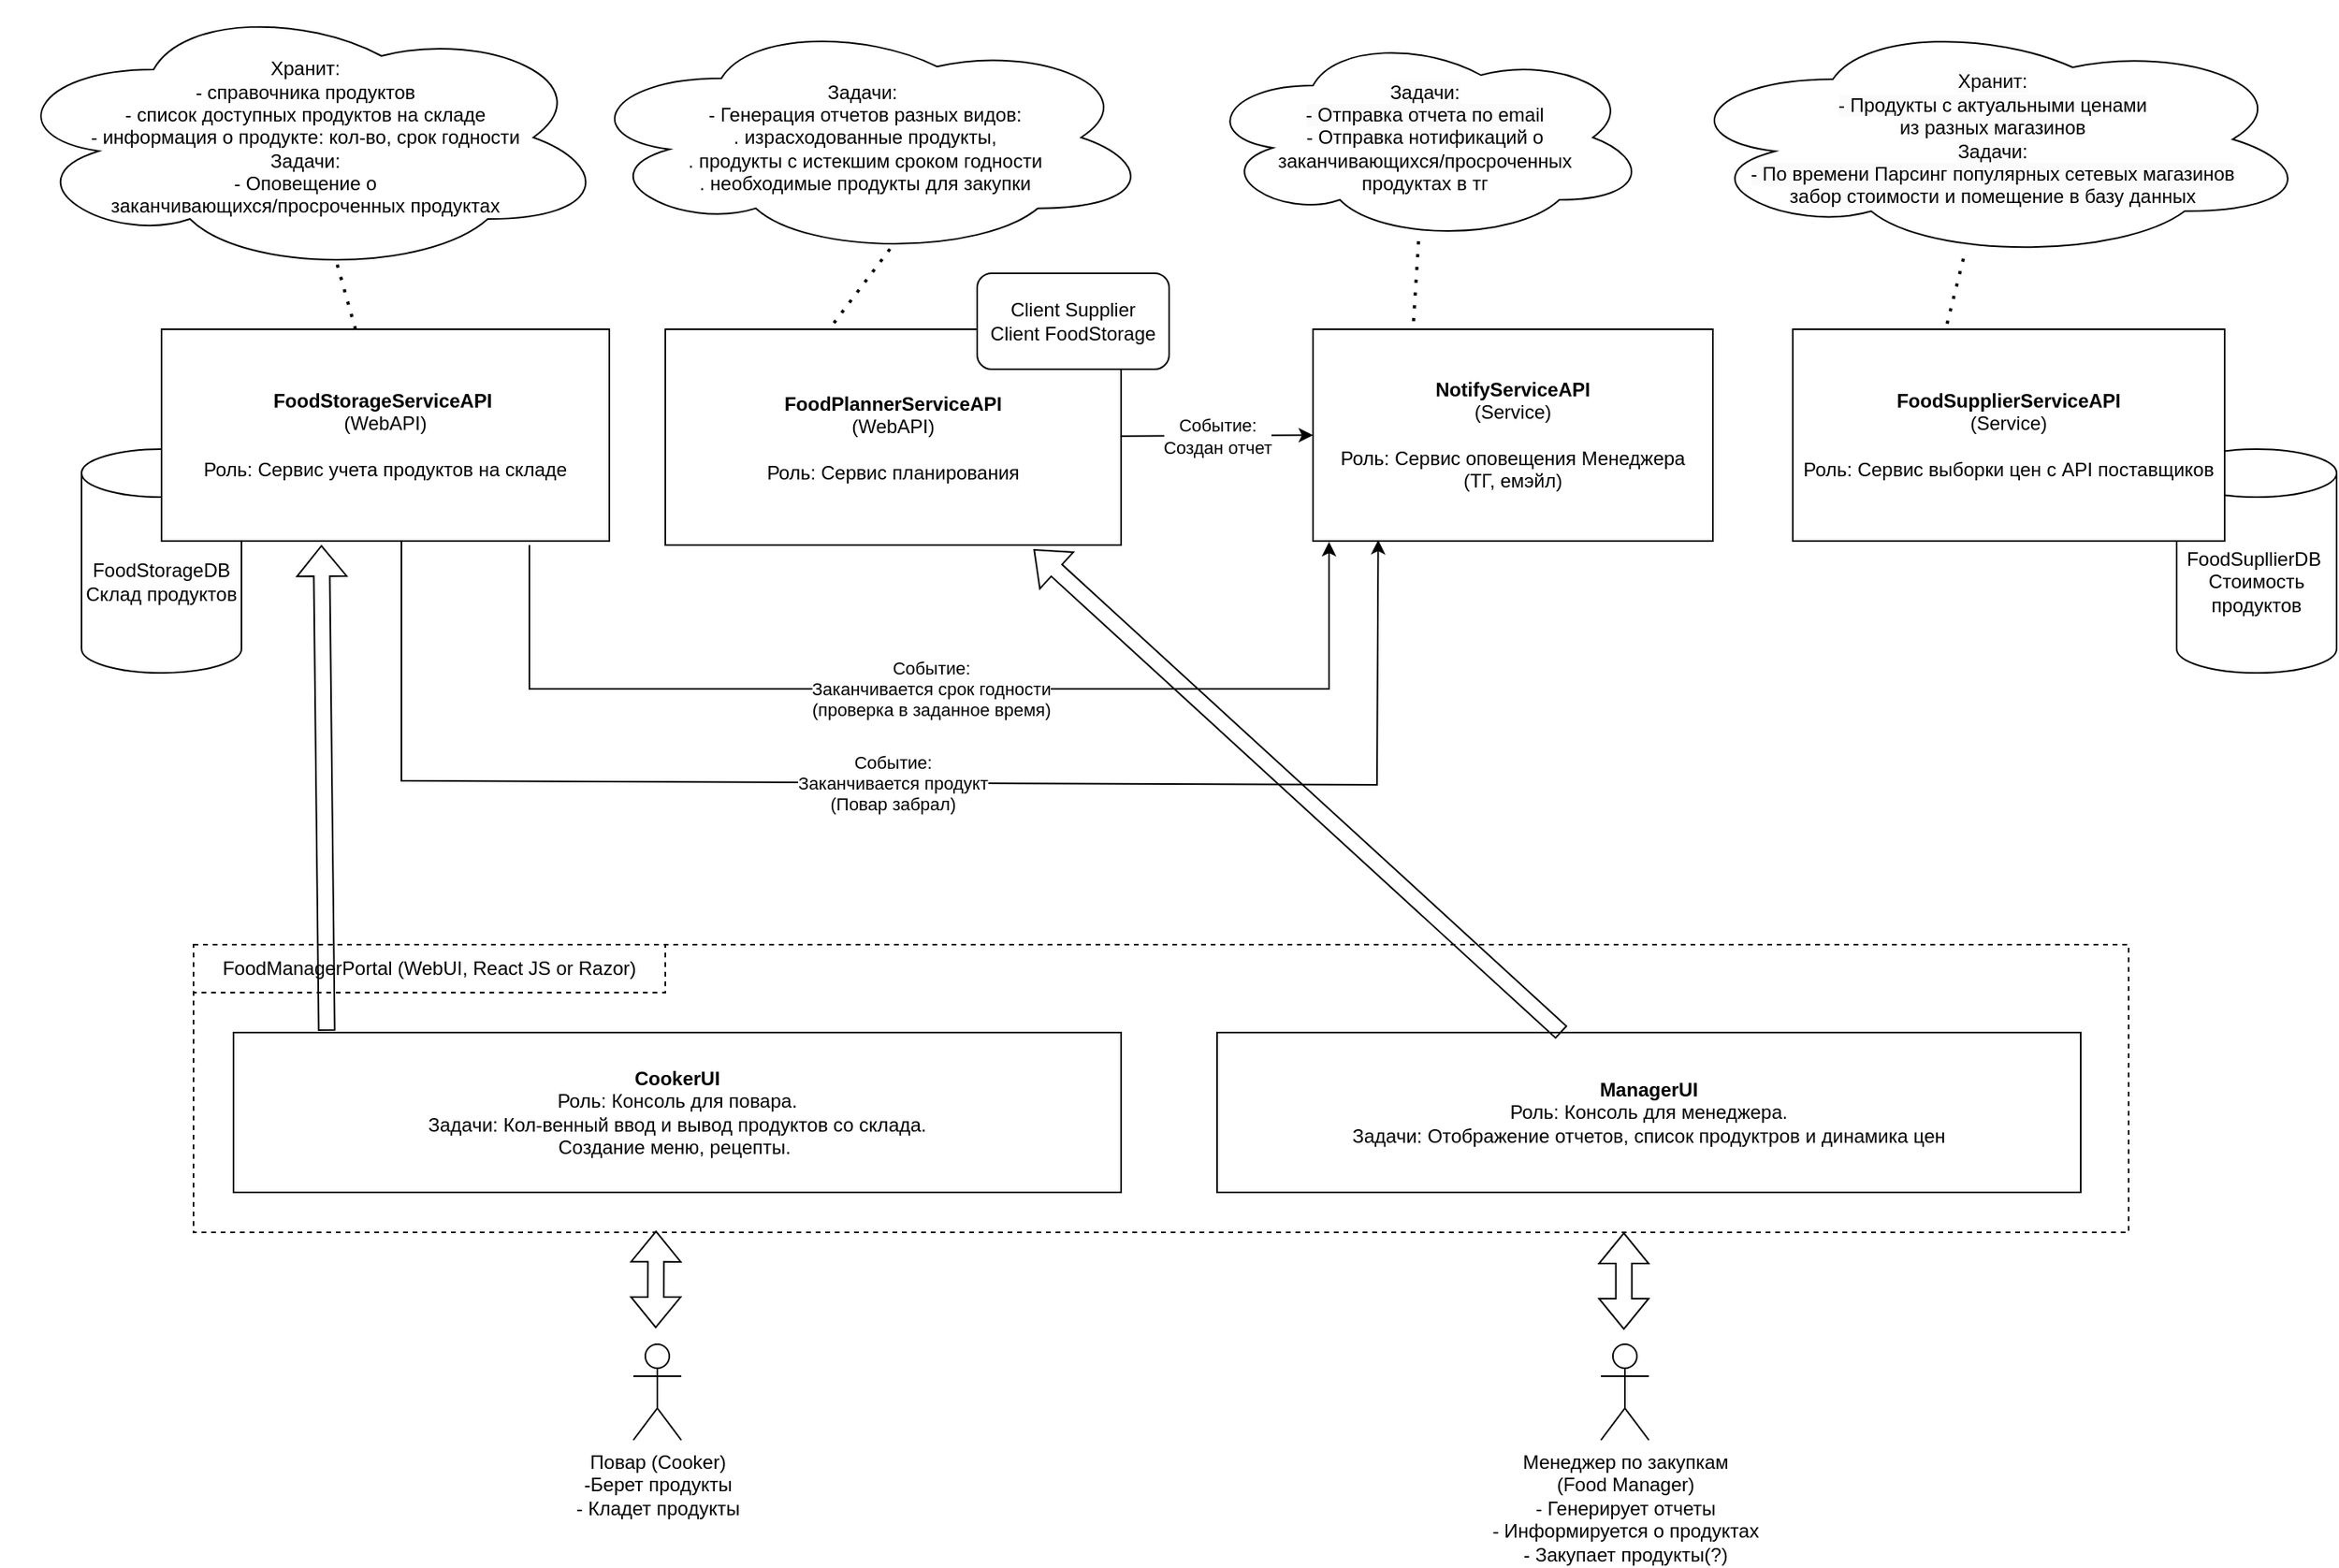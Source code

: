 <mxfile version="23.0.2" type="device">
  <diagram name="Page-1" id="T6cko9FeHpLKsRzLdbao">
    <mxGraphModel dx="1687" dy="1059" grid="1" gridSize="10" guides="1" tooltips="1" connect="1" arrows="1" fold="1" page="1" pageScale="1" pageWidth="850" pageHeight="1100" math="0" shadow="0">
      <root>
        <mxCell id="0" />
        <mxCell id="1" parent="0" />
        <mxCell id="1WLvX2fDrFhUAKe2hhPe-2" value="FoodSupllierDB&amp;nbsp;&lt;br&gt;Стоимость продуктов" style="shape=cylinder3;whiteSpace=wrap;html=1;boundedLbl=1;backgroundOutline=1;size=15;direction=east;shadow=0;" parent="1" vertex="1">
          <mxGeometry x="1390" y="290" width="100" height="140" as="geometry" />
        </mxCell>
        <mxCell id="_-U-S_5GEpXPM-ycMZ6S-1" value="FoodStorageDB&lt;br&gt;Склад продуктов" style="shape=cylinder3;whiteSpace=wrap;html=1;boundedLbl=1;backgroundOutline=1;size=15;" parent="1" vertex="1">
          <mxGeometry x="80" y="290" width="100" height="140" as="geometry" />
        </mxCell>
        <mxCell id="_-U-S_5GEpXPM-ycMZ6S-2" value="&lt;b&gt;FoodStorageServiceAPI&amp;nbsp;&lt;br&gt;&lt;/b&gt;(WebAPI)&lt;br&gt;&lt;br&gt;Роль: Сервис учета продуктов на складе" style="rounded=0;whiteSpace=wrap;html=1;" parent="1" vertex="1">
          <mxGeometry x="130" y="215" width="280" height="132.5" as="geometry" />
        </mxCell>
        <mxCell id="_-U-S_5GEpXPM-ycMZ6S-4" value="Повар (Cooker)&lt;br&gt;-Берет продукты&lt;br&gt;- Кладет продукты" style="shape=umlActor;verticalLabelPosition=bottom;verticalAlign=top;html=1;outlineConnect=0;" parent="1" vertex="1">
          <mxGeometry x="425" y="850" width="30" height="60" as="geometry" />
        </mxCell>
        <mxCell id="_-U-S_5GEpXPM-ycMZ6S-5" value="Менеджер по закупкам&lt;br&gt;(Food Manager)&lt;br&gt;- Генерирует отчеты&lt;br&gt;- Информируется о продуктах&lt;br&gt;- Закупает продукты(?)" style="shape=umlActor;verticalLabelPosition=bottom;verticalAlign=top;html=1;outlineConnect=0;" parent="1" vertex="1">
          <mxGeometry x="1030" y="850" width="30" height="60" as="geometry" />
        </mxCell>
        <mxCell id="_-U-S_5GEpXPM-ycMZ6S-10" value="&lt;b&gt;NotifyServiceAPI&lt;br&gt;&lt;/b&gt;(Service)&lt;br&gt;&lt;br&gt;Роль: Сервис оповещения Менеджера&lt;br&gt;(ТГ, емэйл)" style="rounded=0;whiteSpace=wrap;html=1;" parent="1" vertex="1">
          <mxGeometry x="850" y="215" width="250" height="132.5" as="geometry" />
        </mxCell>
        <mxCell id="_-U-S_5GEpXPM-ycMZ6S-22" value="" style="rounded=0;whiteSpace=wrap;html=1;dashed=1;" parent="1" vertex="1">
          <mxGeometry x="150" y="600" width="1210" height="180" as="geometry" />
        </mxCell>
        <mxCell id="_-U-S_5GEpXPM-ycMZ6S-23" value="&lt;b&gt;CookerUI&lt;/b&gt;&lt;br&gt;Роль: Консоль для повара.&lt;br&gt;Задачи: Кол-венный ввод и вывод продуктов со склада. &lt;br&gt;Создание меню, рецепты.&amp;nbsp;" style="rounded=0;whiteSpace=wrap;html=1;" parent="1" vertex="1">
          <mxGeometry x="175" y="655" width="555" height="100" as="geometry" />
        </mxCell>
        <mxCell id="_-U-S_5GEpXPM-ycMZ6S-24" value="&lt;b&gt;ManagerUI&lt;/b&gt;&lt;br&gt;Роль: Консоль для менеджера.&lt;br&gt;Задачи: Отображение отчетов, список продуктров и динамика цен" style="rounded=0;whiteSpace=wrap;html=1;" parent="1" vertex="1">
          <mxGeometry x="790" y="655" width="540" height="100" as="geometry" />
        </mxCell>
        <mxCell id="_-U-S_5GEpXPM-ycMZ6S-25" value="FoodManagerPortal (WebUI, React JS or Razor)" style="text;html=1;strokeColor=default;fillColor=none;align=center;verticalAlign=middle;whiteSpace=wrap;rounded=0;dashed=1;" parent="1" vertex="1">
          <mxGeometry x="150" y="600" width="295" height="30" as="geometry" />
        </mxCell>
        <mxCell id="_-U-S_5GEpXPM-ycMZ6S-33" value="&lt;b&gt;FoodSupplierServiceAPI&lt;/b&gt; &lt;br&gt;(Service)&lt;br&gt;&lt;br&gt;Роль: Сервис выборки цен с API поставщиков" style="rounded=0;whiteSpace=wrap;html=1;" parent="1" vertex="1">
          <mxGeometry x="1150" y="215" width="270" height="132.5" as="geometry" />
        </mxCell>
        <mxCell id="EZJYrZKHXKxH80ixJi9q-12" value="" style="shape=flexArrow;endArrow=classic;startArrow=classic;html=1;rounded=0;entryX=0.239;entryY=0.994;entryDx=0;entryDy=0;entryPerimeter=0;" parent="1" target="_-U-S_5GEpXPM-ycMZ6S-22" edge="1">
          <mxGeometry width="100" height="100" relative="1" as="geometry">
            <mxPoint x="439" y="840" as="sourcePoint" />
            <mxPoint x="445" y="790" as="targetPoint" />
          </mxGeometry>
        </mxCell>
        <mxCell id="EZJYrZKHXKxH80ixJi9q-13" value="" style="shape=flexArrow;endArrow=classic;startArrow=classic;html=1;rounded=0;entryX=0.239;entryY=0.994;entryDx=0;entryDy=0;entryPerimeter=0;" parent="1" edge="1">
          <mxGeometry width="100" height="100" relative="1" as="geometry">
            <mxPoint x="1044.33" y="841" as="sourcePoint" />
            <mxPoint x="1044.33" y="780" as="targetPoint" />
          </mxGeometry>
        </mxCell>
        <mxCell id="Dzf9_RZgPLpFtMjpO3eX-1" value="Хранит:&lt;br&gt;- справочника продуктов&lt;br&gt;-&amp;nbsp;список доступных продуктов на складе &lt;br&gt;- информация о продукте: кол-во, срок годности&lt;br&gt;Задачи:&lt;br&gt;- Оповещение о &lt;br&gt;заканчивающихся/просроченных продуктах" style="ellipse;shape=cloud;whiteSpace=wrap;html=1;" vertex="1" parent="1">
          <mxGeometry x="30" y="10" width="380" height="170" as="geometry" />
        </mxCell>
        <mxCell id="Dzf9_RZgPLpFtMjpO3eX-2" value="" style="endArrow=none;dashed=1;html=1;dashPattern=1 3;strokeWidth=2;rounded=0;entryX=0.55;entryY=0.95;entryDx=0;entryDy=0;entryPerimeter=0;" edge="1" parent="1" source="_-U-S_5GEpXPM-ycMZ6S-2" target="Dzf9_RZgPLpFtMjpO3eX-1">
          <mxGeometry width="50" height="50" relative="1" as="geometry">
            <mxPoint x="240" y="490" as="sourcePoint" />
            <mxPoint x="290" y="440" as="targetPoint" />
          </mxGeometry>
        </mxCell>
        <mxCell id="Dzf9_RZgPLpFtMjpO3eX-3" value="Задачи:&amp;nbsp;&lt;br&gt;- Генерация отчетов разных видов:&lt;br&gt;. израсходованные продукты, &lt;br&gt;. продукты c истекшим сроком годности&lt;br&gt;. необходимые продукты для закупки" style="ellipse;shape=cloud;whiteSpace=wrap;html=1;" vertex="1" parent="1">
          <mxGeometry x="390" y="21.12" width="360" height="147.75" as="geometry" />
        </mxCell>
        <mxCell id="Dzf9_RZgPLpFtMjpO3eX-4" value="&lt;span style=&quot;color: rgb(0, 0, 0); font-family: Helvetica; font-size: 12px; font-style: normal; font-variant-ligatures: normal; font-variant-caps: normal; font-weight: 400; letter-spacing: normal; orphans: 2; text-align: center; text-indent: 0px; text-transform: none; widows: 2; word-spacing: 0px; -webkit-text-stroke-width: 0px; background-color: rgb(251, 251, 251); text-decoration-thickness: initial; text-decoration-style: initial; text-decoration-color: initial; float: none; display: inline !important;&quot;&gt;Задачи: &lt;br&gt;- Отправка отчета по email&lt;br&gt;&lt;/span&gt;- Отправка нотификаций о &lt;br&gt;заканчивающихся/просроченных &lt;br&gt;продуктах в тг" style="ellipse;shape=cloud;whiteSpace=wrap;html=1;" vertex="1" parent="1">
          <mxGeometry x="780" y="30" width="280" height="130" as="geometry" />
        </mxCell>
        <mxCell id="Dzf9_RZgPLpFtMjpO3eX-5" value="&lt;span style=&quot;color: rgb(0, 0, 0); font-family: Helvetica; font-size: 12px; font-style: normal; font-variant-ligatures: normal; font-variant-caps: normal; font-weight: 400; letter-spacing: normal; orphans: 2; text-align: center; text-indent: 0px; text-transform: none; widows: 2; word-spacing: 0px; -webkit-text-stroke-width: 0px; background-color: rgb(251, 251, 251); text-decoration-thickness: initial; text-decoration-style: initial; text-decoration-color: initial; float: none; display: inline !important;&quot;&gt;Хранит:&lt;br&gt;- Продукты с актуальными ценами &lt;br&gt;из разных магазинов&lt;br&gt;Задачи: &lt;br&gt;- По времени Парсинг популярных сетевых магазинов &lt;br&gt;забор стоимости и помещение в базу данных&lt;/span&gt;" style="ellipse;shape=cloud;whiteSpace=wrap;html=1;" vertex="1" parent="1">
          <mxGeometry x="1075" y="21.12" width="400" height="150" as="geometry" />
        </mxCell>
        <mxCell id="Dzf9_RZgPLpFtMjpO3eX-6" value="" style="endArrow=classic;html=1;rounded=0;entryX=0;entryY=0.5;entryDx=0;entryDy=0;" edge="1" parent="1" source="_-U-S_5GEpXPM-ycMZ6S-3" target="_-U-S_5GEpXPM-ycMZ6S-10">
          <mxGeometry relative="1" as="geometry">
            <mxPoint x="755" y="285" as="sourcePoint" />
            <mxPoint x="840" y="282" as="targetPoint" />
          </mxGeometry>
        </mxCell>
        <mxCell id="Dzf9_RZgPLpFtMjpO3eX-7" value="Событие:&lt;br&gt;Создан отчет" style="edgeLabel;resizable=0;html=1;align=center;verticalAlign=middle;" connectable="0" vertex="1" parent="Dzf9_RZgPLpFtMjpO3eX-6">
          <mxGeometry relative="1" as="geometry" />
        </mxCell>
        <mxCell id="Dzf9_RZgPLpFtMjpO3eX-23" value="" style="endArrow=classic;html=1;rounded=0;entryX=0.163;entryY=0.995;entryDx=0;entryDy=0;entryPerimeter=0;" edge="1" parent="1" target="_-U-S_5GEpXPM-ycMZ6S-10">
          <mxGeometry relative="1" as="geometry">
            <mxPoint x="280" y="347.5" as="sourcePoint" />
            <mxPoint x="970" y="347.517" as="targetPoint" />
            <Array as="points">
              <mxPoint x="280" y="497.5" />
              <mxPoint x="890" y="500" />
            </Array>
          </mxGeometry>
        </mxCell>
        <mxCell id="Dzf9_RZgPLpFtMjpO3eX-24" value="Событие:&lt;br&gt;Заканчивается продукт&lt;br&gt;(Повар забрал)" style="edgeLabel;resizable=0;html=1;align=center;verticalAlign=middle;" connectable="0" vertex="1" parent="Dzf9_RZgPLpFtMjpO3eX-23">
          <mxGeometry relative="1" as="geometry" />
        </mxCell>
        <mxCell id="Dzf9_RZgPLpFtMjpO3eX-25" value="" style="endArrow=classic;html=1;rounded=0;entryX=0.04;entryY=1.004;entryDx=0;entryDy=0;entryPerimeter=0;" edge="1" parent="1" target="_-U-S_5GEpXPM-ycMZ6S-10">
          <mxGeometry relative="1" as="geometry">
            <mxPoint x="360" y="350" as="sourcePoint" />
            <mxPoint x="860" y="350" as="targetPoint" />
            <Array as="points">
              <mxPoint x="360" y="440" />
              <mxPoint x="620" y="440" />
              <mxPoint x="860" y="440" />
            </Array>
          </mxGeometry>
        </mxCell>
        <mxCell id="Dzf9_RZgPLpFtMjpO3eX-26" value="Событие:&lt;br&gt;Заканчивается срок годности&lt;br&gt;(проверка в заданное время)" style="edgeLabel;resizable=0;html=1;align=center;verticalAlign=middle;" connectable="0" vertex="1" parent="Dzf9_RZgPLpFtMjpO3eX-25">
          <mxGeometry relative="1" as="geometry" />
        </mxCell>
        <mxCell id="Dzf9_RZgPLpFtMjpO3eX-28" value="" style="endArrow=none;dashed=1;html=1;dashPattern=1 3;strokeWidth=2;rounded=0;exitX=0.353;exitY=0.018;exitDx=0;exitDy=0;exitPerimeter=0;entryX=0.55;entryY=0.95;entryDx=0;entryDy=0;entryPerimeter=0;" edge="1" parent="1" source="_-U-S_5GEpXPM-ycMZ6S-3" target="Dzf9_RZgPLpFtMjpO3eX-3">
          <mxGeometry width="50" height="50" relative="1" as="geometry">
            <mxPoint x="480" y="146.25" as="sourcePoint" />
            <mxPoint x="530" y="96.25" as="targetPoint" />
          </mxGeometry>
        </mxCell>
        <mxCell id="Dzf9_RZgPLpFtMjpO3eX-29" value="" style="endArrow=none;dashed=1;html=1;dashPattern=1 3;strokeWidth=2;rounded=0;" edge="1" parent="1" source="_-U-S_5GEpXPM-ycMZ6S-3">
          <mxGeometry width="50" height="50" relative="1" as="geometry">
            <mxPoint x="670" y="300" as="sourcePoint" />
            <mxPoint x="720" y="250" as="targetPoint" />
          </mxGeometry>
        </mxCell>
        <mxCell id="Dzf9_RZgPLpFtMjpO3eX-30" value="" style="endArrow=none;dashed=1;html=1;dashPattern=1 3;strokeWidth=2;rounded=0;" edge="1" parent="1" target="_-U-S_5GEpXPM-ycMZ6S-3">
          <mxGeometry width="50" height="50" relative="1" as="geometry">
            <mxPoint x="670" y="300" as="sourcePoint" />
            <mxPoint x="720" y="250" as="targetPoint" />
          </mxGeometry>
        </mxCell>
        <mxCell id="_-U-S_5GEpXPM-ycMZ6S-3" value="&lt;b&gt;FoodPlannerServiceAPI&lt;/b&gt; &lt;br&gt;(WebAPI)&lt;br&gt;&lt;br&gt;Роль: Сервис планирования" style="rounded=0;whiteSpace=wrap;html=1;" parent="1" vertex="1">
          <mxGeometry x="445" y="215" width="285" height="135" as="geometry" />
        </mxCell>
        <mxCell id="Dzf9_RZgPLpFtMjpO3eX-31" value="" style="endArrow=none;dashed=1;html=1;dashPattern=1 3;strokeWidth=2;rounded=0;entryX=0.25;entryY=0;entryDx=0;entryDy=0;" edge="1" parent="1" source="Dzf9_RZgPLpFtMjpO3eX-4" target="_-U-S_5GEpXPM-ycMZ6S-10">
          <mxGeometry width="50" height="50" relative="1" as="geometry">
            <mxPoint x="915" y="186.25" as="sourcePoint" />
            <mxPoint x="915" y="206.961" as="targetPoint" />
          </mxGeometry>
        </mxCell>
        <mxCell id="Dzf9_RZgPLpFtMjpO3eX-32" value="" style="endArrow=none;dashed=1;html=1;dashPattern=1 3;strokeWidth=2;rounded=0;entryX=0.353;entryY=0.009;entryDx=0;entryDy=0;entryPerimeter=0;" edge="1" parent="1" source="Dzf9_RZgPLpFtMjpO3eX-5" target="_-U-S_5GEpXPM-ycMZ6S-33">
          <mxGeometry width="50" height="50" relative="1" as="geometry">
            <mxPoint x="1252.5" y="146.25" as="sourcePoint" />
            <mxPoint x="1252.5" y="166.961" as="targetPoint" />
          </mxGeometry>
        </mxCell>
        <mxCell id="Dzf9_RZgPLpFtMjpO3eX-27" value="Client Supplier&lt;br&gt;Client FoodStorage" style="rounded=1;whiteSpace=wrap;html=1;" vertex="1" parent="1">
          <mxGeometry x="640" y="180" width="120" height="60" as="geometry" />
        </mxCell>
        <mxCell id="Dzf9_RZgPLpFtMjpO3eX-34" value="" style="shape=flexArrow;endArrow=classic;html=1;rounded=0;exitX=0.105;exitY=-0.011;exitDx=0;exitDy=0;exitPerimeter=0;" edge="1" parent="1" source="_-U-S_5GEpXPM-ycMZ6S-23">
          <mxGeometry width="50" height="50" relative="1" as="geometry">
            <mxPoint x="180" y="400" as="sourcePoint" />
            <mxPoint x="230" y="350" as="targetPoint" />
          </mxGeometry>
        </mxCell>
        <mxCell id="Dzf9_RZgPLpFtMjpO3eX-35" value="" style="shape=flexArrow;endArrow=classic;html=1;rounded=0;entryX=0.808;entryY=1.02;entryDx=0;entryDy=0;entryPerimeter=0;" edge="1" parent="1" source="_-U-S_5GEpXPM-ycMZ6S-24" target="_-U-S_5GEpXPM-ycMZ6S-3">
          <mxGeometry width="50" height="50" relative="1" as="geometry">
            <mxPoint x="690" y="420" as="sourcePoint" />
            <mxPoint x="740" y="370" as="targetPoint" />
          </mxGeometry>
        </mxCell>
      </root>
    </mxGraphModel>
  </diagram>
</mxfile>
